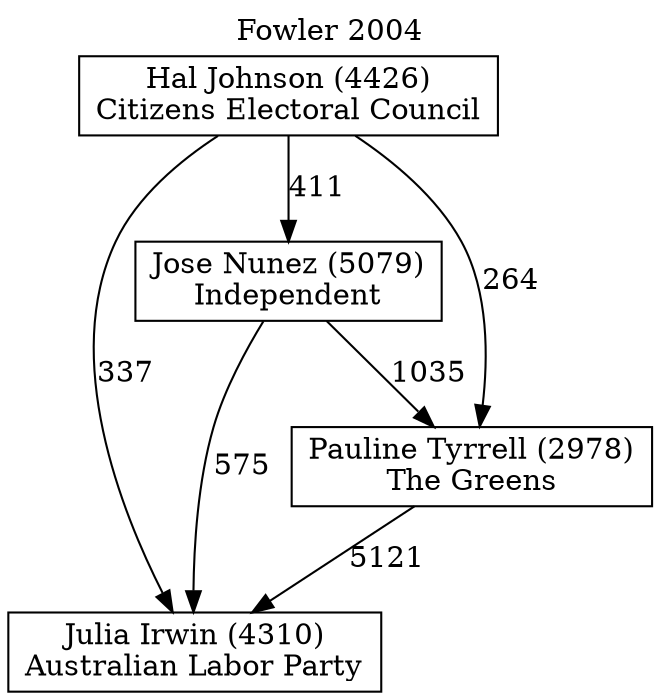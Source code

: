 // House preference flow
digraph "Julia Irwin (4310)_Fowler_2004" {
	graph [label="Fowler 2004" labelloc=t mclimit=10]
	node [shape=box]
	"Hal Johnson (4426)" [label="Hal Johnson (4426)
Citizens Electoral Council"]
	"Jose Nunez (5079)" [label="Jose Nunez (5079)
Independent"]
	"Julia Irwin (4310)" [label="Julia Irwin (4310)
Australian Labor Party"]
	"Pauline Tyrrell (2978)" [label="Pauline Tyrrell (2978)
The Greens"]
	"Hal Johnson (4426)" -> "Jose Nunez (5079)" [label=411]
	"Hal Johnson (4426)" -> "Julia Irwin (4310)" [label=337]
	"Hal Johnson (4426)" -> "Pauline Tyrrell (2978)" [label=264]
	"Jose Nunez (5079)" -> "Julia Irwin (4310)" [label=575]
	"Jose Nunez (5079)" -> "Pauline Tyrrell (2978)" [label=1035]
	"Pauline Tyrrell (2978)" -> "Julia Irwin (4310)" [label=5121]
}
